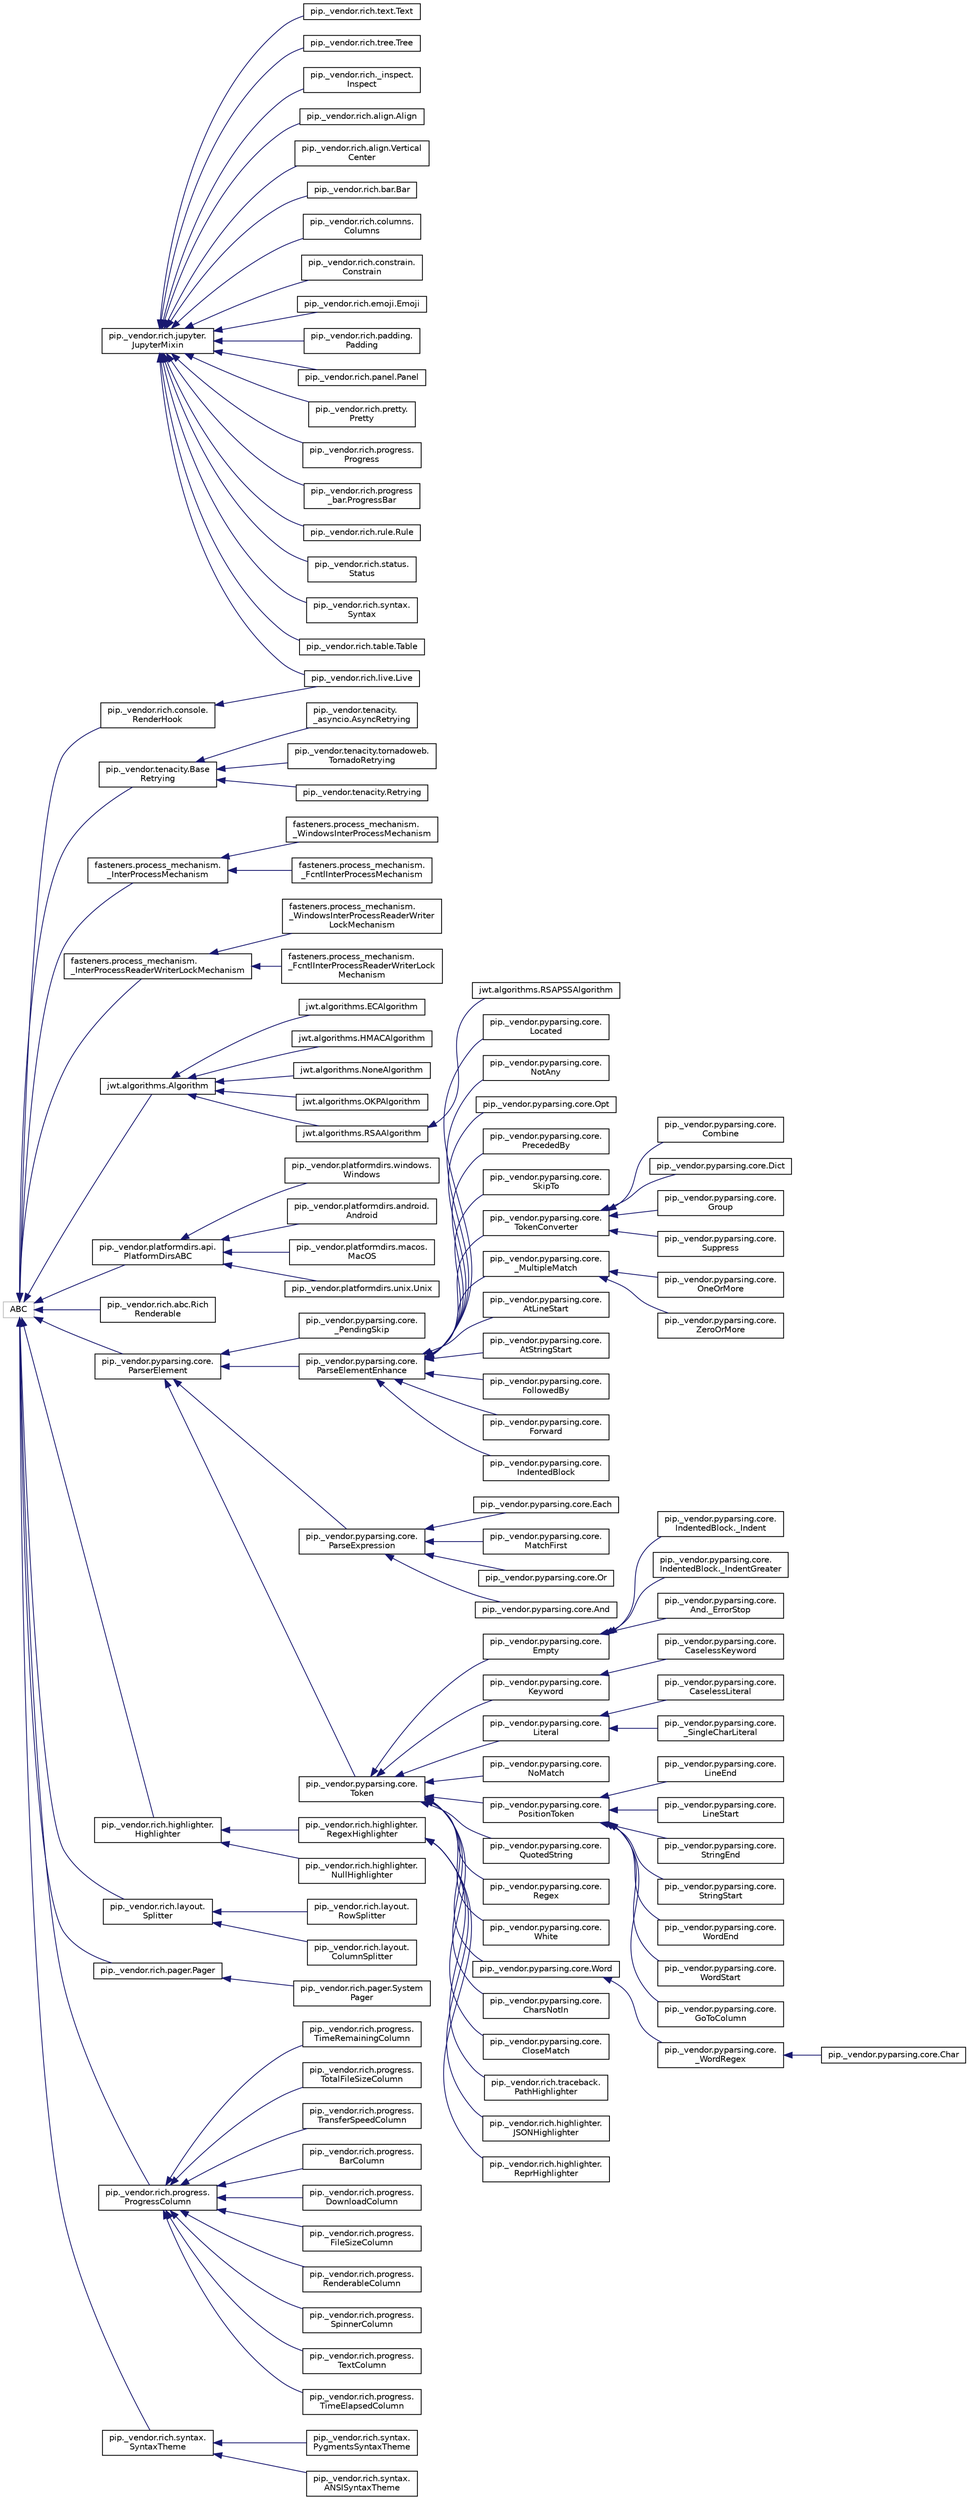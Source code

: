digraph "Graphical Class Hierarchy"
{
 // LATEX_PDF_SIZE
  edge [fontname="Helvetica",fontsize="10",labelfontname="Helvetica",labelfontsize="10"];
  node [fontname="Helvetica",fontsize="10",shape=record];
  rankdir="LR";
  Node0 [label="pip._vendor.rich.jupyter.\lJupyterMixin",height=0.2,width=0.4,color="black", fillcolor="white", style="filled",URL="$classpip_1_1__vendor_1_1rich_1_1jupyter_1_1JupyterMixin.html",tooltip=" "];
  Node0 -> Node1 [dir="back",color="midnightblue",fontsize="10",style="solid",fontname="Helvetica"];
  Node1 [label="pip._vendor.rich._inspect.\lInspect",height=0.2,width=0.4,color="black", fillcolor="white", style="filled",URL="$classpip_1_1__vendor_1_1rich_1_1__inspect_1_1Inspect.html",tooltip=" "];
  Node0 -> Node2 [dir="back",color="midnightblue",fontsize="10",style="solid",fontname="Helvetica"];
  Node2 [label="pip._vendor.rich.align.Align",height=0.2,width=0.4,color="black", fillcolor="white", style="filled",URL="$classpip_1_1__vendor_1_1rich_1_1align_1_1Align.html",tooltip=" "];
  Node0 -> Node3 [dir="back",color="midnightblue",fontsize="10",style="solid",fontname="Helvetica"];
  Node3 [label="pip._vendor.rich.align.Vertical\lCenter",height=0.2,width=0.4,color="black", fillcolor="white", style="filled",URL="$classpip_1_1__vendor_1_1rich_1_1align_1_1VerticalCenter.html",tooltip=" "];
  Node0 -> Node4 [dir="back",color="midnightblue",fontsize="10",style="solid",fontname="Helvetica"];
  Node4 [label="pip._vendor.rich.bar.Bar",height=0.2,width=0.4,color="black", fillcolor="white", style="filled",URL="$classpip_1_1__vendor_1_1rich_1_1bar_1_1Bar.html",tooltip=" "];
  Node0 -> Node5 [dir="back",color="midnightblue",fontsize="10",style="solid",fontname="Helvetica"];
  Node5 [label="pip._vendor.rich.columns.\lColumns",height=0.2,width=0.4,color="black", fillcolor="white", style="filled",URL="$classpip_1_1__vendor_1_1rich_1_1columns_1_1Columns.html",tooltip=" "];
  Node0 -> Node6 [dir="back",color="midnightblue",fontsize="10",style="solid",fontname="Helvetica"];
  Node6 [label="pip._vendor.rich.constrain.\lConstrain",height=0.2,width=0.4,color="black", fillcolor="white", style="filled",URL="$classpip_1_1__vendor_1_1rich_1_1constrain_1_1Constrain.html",tooltip=" "];
  Node0 -> Node7 [dir="back",color="midnightblue",fontsize="10",style="solid",fontname="Helvetica"];
  Node7 [label="pip._vendor.rich.emoji.Emoji",height=0.2,width=0.4,color="black", fillcolor="white", style="filled",URL="$classpip_1_1__vendor_1_1rich_1_1emoji_1_1Emoji.html",tooltip=" "];
  Node0 -> Node8 [dir="back",color="midnightblue",fontsize="10",style="solid",fontname="Helvetica"];
  Node8 [label="pip._vendor.rich.live.Live",height=0.2,width=0.4,color="black", fillcolor="white", style="filled",URL="$classpip_1_1__vendor_1_1rich_1_1live_1_1Live.html",tooltip=" "];
  Node0 -> Node9 [dir="back",color="midnightblue",fontsize="10",style="solid",fontname="Helvetica"];
  Node9 [label="pip._vendor.rich.padding.\lPadding",height=0.2,width=0.4,color="black", fillcolor="white", style="filled",URL="$classpip_1_1__vendor_1_1rich_1_1padding_1_1Padding.html",tooltip=" "];
  Node0 -> Node10 [dir="back",color="midnightblue",fontsize="10",style="solid",fontname="Helvetica"];
  Node10 [label="pip._vendor.rich.panel.Panel",height=0.2,width=0.4,color="black", fillcolor="white", style="filled",URL="$classpip_1_1__vendor_1_1rich_1_1panel_1_1Panel.html",tooltip=" "];
  Node0 -> Node11 [dir="back",color="midnightblue",fontsize="10",style="solid",fontname="Helvetica"];
  Node11 [label="pip._vendor.rich.pretty.\lPretty",height=0.2,width=0.4,color="black", fillcolor="white", style="filled",URL="$classpip_1_1__vendor_1_1rich_1_1pretty_1_1Pretty.html",tooltip=" "];
  Node0 -> Node12 [dir="back",color="midnightblue",fontsize="10",style="solid",fontname="Helvetica"];
  Node12 [label="pip._vendor.rich.progress.\lProgress",height=0.2,width=0.4,color="black", fillcolor="white", style="filled",URL="$classpip_1_1__vendor_1_1rich_1_1progress_1_1Progress.html",tooltip=" "];
  Node0 -> Node13 [dir="back",color="midnightblue",fontsize="10",style="solid",fontname="Helvetica"];
  Node13 [label="pip._vendor.rich.progress\l_bar.ProgressBar",height=0.2,width=0.4,color="black", fillcolor="white", style="filled",URL="$classpip_1_1__vendor_1_1rich_1_1progress__bar_1_1ProgressBar.html",tooltip=" "];
  Node0 -> Node14 [dir="back",color="midnightblue",fontsize="10",style="solid",fontname="Helvetica"];
  Node14 [label="pip._vendor.rich.rule.Rule",height=0.2,width=0.4,color="black", fillcolor="white", style="filled",URL="$classpip_1_1__vendor_1_1rich_1_1rule_1_1Rule.html",tooltip=" "];
  Node0 -> Node15 [dir="back",color="midnightblue",fontsize="10",style="solid",fontname="Helvetica"];
  Node15 [label="pip._vendor.rich.status.\lStatus",height=0.2,width=0.4,color="black", fillcolor="white", style="filled",URL="$classpip_1_1__vendor_1_1rich_1_1status_1_1Status.html",tooltip=" "];
  Node0 -> Node16 [dir="back",color="midnightblue",fontsize="10",style="solid",fontname="Helvetica"];
  Node16 [label="pip._vendor.rich.syntax.\lSyntax",height=0.2,width=0.4,color="black", fillcolor="white", style="filled",URL="$classpip_1_1__vendor_1_1rich_1_1syntax_1_1Syntax.html",tooltip=" "];
  Node0 -> Node17 [dir="back",color="midnightblue",fontsize="10",style="solid",fontname="Helvetica"];
  Node17 [label="pip._vendor.rich.table.Table",height=0.2,width=0.4,color="black", fillcolor="white", style="filled",URL="$classpip_1_1__vendor_1_1rich_1_1table_1_1Table.html",tooltip=" "];
  Node0 -> Node18 [dir="back",color="midnightblue",fontsize="10",style="solid",fontname="Helvetica"];
  Node18 [label="pip._vendor.rich.text.Text",height=0.2,width=0.4,color="black", fillcolor="white", style="filled",URL="$classpip_1_1__vendor_1_1rich_1_1text_1_1Text.html",tooltip=" "];
  Node0 -> Node19 [dir="back",color="midnightblue",fontsize="10",style="solid",fontname="Helvetica"];
  Node19 [label="pip._vendor.rich.tree.Tree",height=0.2,width=0.4,color="black", fillcolor="white", style="filled",URL="$classpip_1_1__vendor_1_1rich_1_1tree_1_1Tree.html",tooltip=" "];
  Node3301 [label="ABC",height=0.2,width=0.4,color="grey75", fillcolor="white", style="filled",tooltip=" "];
  Node3301 -> Node3302 [dir="back",color="midnightblue",fontsize="10",style="solid",fontname="Helvetica"];
  Node3302 [label="fasteners.process_mechanism.\l_InterProcessMechanism",height=0.2,width=0.4,color="black", fillcolor="white", style="filled",URL="$classfasteners_1_1process__mechanism_1_1__InterProcessMechanism.html",tooltip=" "];
  Node3302 -> Node3303 [dir="back",color="midnightblue",fontsize="10",style="solid",fontname="Helvetica"];
  Node3303 [label="fasteners.process_mechanism.\l_FcntlInterProcessMechanism",height=0.2,width=0.4,color="black", fillcolor="white", style="filled",URL="$classfasteners_1_1process__mechanism_1_1__FcntlInterProcessMechanism.html",tooltip=" "];
  Node3302 -> Node3304 [dir="back",color="midnightblue",fontsize="10",style="solid",fontname="Helvetica"];
  Node3304 [label="fasteners.process_mechanism.\l_WindowsInterProcessMechanism",height=0.2,width=0.4,color="black", fillcolor="white", style="filled",URL="$classfasteners_1_1process__mechanism_1_1__WindowsInterProcessMechanism.html",tooltip=" "];
  Node3301 -> Node3305 [dir="back",color="midnightblue",fontsize="10",style="solid",fontname="Helvetica"];
  Node3305 [label="fasteners.process_mechanism.\l_InterProcessReaderWriterLockMechanism",height=0.2,width=0.4,color="black", fillcolor="white", style="filled",URL="$classfasteners_1_1process__mechanism_1_1__InterProcessReaderWriterLockMechanism.html",tooltip=" "];
  Node3305 -> Node3306 [dir="back",color="midnightblue",fontsize="10",style="solid",fontname="Helvetica"];
  Node3306 [label="fasteners.process_mechanism.\l_FcntlInterProcessReaderWriterLock\lMechanism",height=0.2,width=0.4,color="black", fillcolor="white", style="filled",URL="$classfasteners_1_1process__mechanism_1_1__FcntlInterProcessReaderWriterLockMechanism.html",tooltip=" "];
  Node3305 -> Node3307 [dir="back",color="midnightblue",fontsize="10",style="solid",fontname="Helvetica"];
  Node3307 [label="fasteners.process_mechanism.\l_WindowsInterProcessReaderWriter\lLockMechanism",height=0.2,width=0.4,color="black", fillcolor="white", style="filled",URL="$classfasteners_1_1process__mechanism_1_1__WindowsInterProcessReaderWriterLockMechanism.html",tooltip=" "];
  Node3301 -> Node3308 [dir="back",color="midnightblue",fontsize="10",style="solid",fontname="Helvetica"];
  Node3308 [label="jwt.algorithms.Algorithm",height=0.2,width=0.4,color="black", fillcolor="white", style="filled",URL="$classjwt_1_1algorithms_1_1Algorithm.html",tooltip=" "];
  Node3308 -> Node3309 [dir="back",color="midnightblue",fontsize="10",style="solid",fontname="Helvetica"];
  Node3309 [label="jwt.algorithms.ECAlgorithm",height=0.2,width=0.4,color="black", fillcolor="white", style="filled",URL="$classjwt_1_1algorithms_1_1ECAlgorithm.html",tooltip=" "];
  Node3308 -> Node3310 [dir="back",color="midnightblue",fontsize="10",style="solid",fontname="Helvetica"];
  Node3310 [label="jwt.algorithms.HMACAlgorithm",height=0.2,width=0.4,color="black", fillcolor="white", style="filled",URL="$classjwt_1_1algorithms_1_1HMACAlgorithm.html",tooltip=" "];
  Node3308 -> Node3311 [dir="back",color="midnightblue",fontsize="10",style="solid",fontname="Helvetica"];
  Node3311 [label="jwt.algorithms.NoneAlgorithm",height=0.2,width=0.4,color="black", fillcolor="white", style="filled",URL="$classjwt_1_1algorithms_1_1NoneAlgorithm.html",tooltip=" "];
  Node3308 -> Node3312 [dir="back",color="midnightblue",fontsize="10",style="solid",fontname="Helvetica"];
  Node3312 [label="jwt.algorithms.OKPAlgorithm",height=0.2,width=0.4,color="black", fillcolor="white", style="filled",URL="$classjwt_1_1algorithms_1_1OKPAlgorithm.html",tooltip=" "];
  Node3308 -> Node3313 [dir="back",color="midnightblue",fontsize="10",style="solid",fontname="Helvetica"];
  Node3313 [label="jwt.algorithms.RSAAlgorithm",height=0.2,width=0.4,color="black", fillcolor="white", style="filled",URL="$classjwt_1_1algorithms_1_1RSAAlgorithm.html",tooltip=" "];
  Node3313 -> Node3314 [dir="back",color="midnightblue",fontsize="10",style="solid",fontname="Helvetica"];
  Node3314 [label="jwt.algorithms.RSAPSSAlgorithm",height=0.2,width=0.4,color="black", fillcolor="white", style="filled",URL="$classjwt_1_1algorithms_1_1RSAPSSAlgorithm.html",tooltip=" "];
  Node3301 -> Node3315 [dir="back",color="midnightblue",fontsize="10",style="solid",fontname="Helvetica"];
  Node3315 [label="pip._vendor.platformdirs.api.\lPlatformDirsABC",height=0.2,width=0.4,color="black", fillcolor="white", style="filled",URL="$classpip_1_1__vendor_1_1platformdirs_1_1api_1_1PlatformDirsABC.html",tooltip=" "];
  Node3315 -> Node3316 [dir="back",color="midnightblue",fontsize="10",style="solid",fontname="Helvetica"];
  Node3316 [label="pip._vendor.platformdirs.android.\lAndroid",height=0.2,width=0.4,color="black", fillcolor="white", style="filled",URL="$classpip_1_1__vendor_1_1platformdirs_1_1android_1_1Android.html",tooltip=" "];
  Node3315 -> Node3317 [dir="back",color="midnightblue",fontsize="10",style="solid",fontname="Helvetica"];
  Node3317 [label="pip._vendor.platformdirs.macos.\lMacOS",height=0.2,width=0.4,color="black", fillcolor="white", style="filled",URL="$classpip_1_1__vendor_1_1platformdirs_1_1macos_1_1MacOS.html",tooltip=" "];
  Node3315 -> Node3318 [dir="back",color="midnightblue",fontsize="10",style="solid",fontname="Helvetica"];
  Node3318 [label="pip._vendor.platformdirs.unix.Unix",height=0.2,width=0.4,color="black", fillcolor="white", style="filled",URL="$classpip_1_1__vendor_1_1platformdirs_1_1unix_1_1Unix.html",tooltip=" "];
  Node3315 -> Node3319 [dir="back",color="midnightblue",fontsize="10",style="solid",fontname="Helvetica"];
  Node3319 [label="pip._vendor.platformdirs.windows.\lWindows",height=0.2,width=0.4,color="black", fillcolor="white", style="filled",URL="$classpip_1_1__vendor_1_1platformdirs_1_1windows_1_1Windows.html",tooltip=" "];
  Node3301 -> Node3320 [dir="back",color="midnightblue",fontsize="10",style="solid",fontname="Helvetica"];
  Node3320 [label="pip._vendor.pyparsing.core.\lParserElement",height=0.2,width=0.4,color="black", fillcolor="white", style="filled",URL="$classpip_1_1__vendor_1_1pyparsing_1_1core_1_1ParserElement.html",tooltip=" "];
  Node3320 -> Node3321 [dir="back",color="midnightblue",fontsize="10",style="solid",fontname="Helvetica"];
  Node3321 [label="pip._vendor.pyparsing.core.\lParseElementEnhance",height=0.2,width=0.4,color="black", fillcolor="white", style="filled",URL="$classpip_1_1__vendor_1_1pyparsing_1_1core_1_1ParseElementEnhance.html",tooltip=" "];
  Node3321 -> Node3322 [dir="back",color="midnightblue",fontsize="10",style="solid",fontname="Helvetica"];
  Node3322 [label="pip._vendor.pyparsing.core.\lAtLineStart",height=0.2,width=0.4,color="black", fillcolor="white", style="filled",URL="$classpip_1_1__vendor_1_1pyparsing_1_1core_1_1AtLineStart.html",tooltip=" "];
  Node3321 -> Node3323 [dir="back",color="midnightblue",fontsize="10",style="solid",fontname="Helvetica"];
  Node3323 [label="pip._vendor.pyparsing.core.\lAtStringStart",height=0.2,width=0.4,color="black", fillcolor="white", style="filled",URL="$classpip_1_1__vendor_1_1pyparsing_1_1core_1_1AtStringStart.html",tooltip=" "];
  Node3321 -> Node3324 [dir="back",color="midnightblue",fontsize="10",style="solid",fontname="Helvetica"];
  Node3324 [label="pip._vendor.pyparsing.core.\lFollowedBy",height=0.2,width=0.4,color="black", fillcolor="white", style="filled",URL="$classpip_1_1__vendor_1_1pyparsing_1_1core_1_1FollowedBy.html",tooltip=" "];
  Node3321 -> Node3325 [dir="back",color="midnightblue",fontsize="10",style="solid",fontname="Helvetica"];
  Node3325 [label="pip._vendor.pyparsing.core.\lForward",height=0.2,width=0.4,color="black", fillcolor="white", style="filled",URL="$classpip_1_1__vendor_1_1pyparsing_1_1core_1_1Forward.html",tooltip=" "];
  Node3321 -> Node3326 [dir="back",color="midnightblue",fontsize="10",style="solid",fontname="Helvetica"];
  Node3326 [label="pip._vendor.pyparsing.core.\lIndentedBlock",height=0.2,width=0.4,color="black", fillcolor="white", style="filled",URL="$classpip_1_1__vendor_1_1pyparsing_1_1core_1_1IndentedBlock.html",tooltip=" "];
  Node3321 -> Node3327 [dir="back",color="midnightblue",fontsize="10",style="solid",fontname="Helvetica"];
  Node3327 [label="pip._vendor.pyparsing.core.\lLocated",height=0.2,width=0.4,color="black", fillcolor="white", style="filled",URL="$classpip_1_1__vendor_1_1pyparsing_1_1core_1_1Located.html",tooltip=" "];
  Node3321 -> Node3328 [dir="back",color="midnightblue",fontsize="10",style="solid",fontname="Helvetica"];
  Node3328 [label="pip._vendor.pyparsing.core.\lNotAny",height=0.2,width=0.4,color="black", fillcolor="white", style="filled",URL="$classpip_1_1__vendor_1_1pyparsing_1_1core_1_1NotAny.html",tooltip=" "];
  Node3321 -> Node3329 [dir="back",color="midnightblue",fontsize="10",style="solid",fontname="Helvetica"];
  Node3329 [label="pip._vendor.pyparsing.core.Opt",height=0.2,width=0.4,color="black", fillcolor="white", style="filled",URL="$classpip_1_1__vendor_1_1pyparsing_1_1core_1_1Opt.html",tooltip=" "];
  Node3321 -> Node3330 [dir="back",color="midnightblue",fontsize="10",style="solid",fontname="Helvetica"];
  Node3330 [label="pip._vendor.pyparsing.core.\lPrecededBy",height=0.2,width=0.4,color="black", fillcolor="white", style="filled",URL="$classpip_1_1__vendor_1_1pyparsing_1_1core_1_1PrecededBy.html",tooltip=" "];
  Node3321 -> Node3331 [dir="back",color="midnightblue",fontsize="10",style="solid",fontname="Helvetica"];
  Node3331 [label="pip._vendor.pyparsing.core.\lSkipTo",height=0.2,width=0.4,color="black", fillcolor="white", style="filled",URL="$classpip_1_1__vendor_1_1pyparsing_1_1core_1_1SkipTo.html",tooltip=" "];
  Node3321 -> Node3332 [dir="back",color="midnightblue",fontsize="10",style="solid",fontname="Helvetica"];
  Node3332 [label="pip._vendor.pyparsing.core.\lTokenConverter",height=0.2,width=0.4,color="black", fillcolor="white", style="filled",URL="$classpip_1_1__vendor_1_1pyparsing_1_1core_1_1TokenConverter.html",tooltip=" "];
  Node3332 -> Node3333 [dir="back",color="midnightblue",fontsize="10",style="solid",fontname="Helvetica"];
  Node3333 [label="pip._vendor.pyparsing.core.\lCombine",height=0.2,width=0.4,color="black", fillcolor="white", style="filled",URL="$classpip_1_1__vendor_1_1pyparsing_1_1core_1_1Combine.html",tooltip=" "];
  Node3332 -> Node3334 [dir="back",color="midnightblue",fontsize="10",style="solid",fontname="Helvetica"];
  Node3334 [label="pip._vendor.pyparsing.core.Dict",height=0.2,width=0.4,color="black", fillcolor="white", style="filled",URL="$classpip_1_1__vendor_1_1pyparsing_1_1core_1_1Dict.html",tooltip=" "];
  Node3332 -> Node3335 [dir="back",color="midnightblue",fontsize="10",style="solid",fontname="Helvetica"];
  Node3335 [label="pip._vendor.pyparsing.core.\lGroup",height=0.2,width=0.4,color="black", fillcolor="white", style="filled",URL="$classpip_1_1__vendor_1_1pyparsing_1_1core_1_1Group.html",tooltip=" "];
  Node3332 -> Node3336 [dir="back",color="midnightblue",fontsize="10",style="solid",fontname="Helvetica"];
  Node3336 [label="pip._vendor.pyparsing.core.\lSuppress",height=0.2,width=0.4,color="black", fillcolor="white", style="filled",URL="$classpip_1_1__vendor_1_1pyparsing_1_1core_1_1Suppress.html",tooltip=" "];
  Node3321 -> Node3337 [dir="back",color="midnightblue",fontsize="10",style="solid",fontname="Helvetica"];
  Node3337 [label="pip._vendor.pyparsing.core.\l_MultipleMatch",height=0.2,width=0.4,color="black", fillcolor="white", style="filled",URL="$classpip_1_1__vendor_1_1pyparsing_1_1core_1_1__MultipleMatch.html",tooltip=" "];
  Node3337 -> Node3338 [dir="back",color="midnightblue",fontsize="10",style="solid",fontname="Helvetica"];
  Node3338 [label="pip._vendor.pyparsing.core.\lOneOrMore",height=0.2,width=0.4,color="black", fillcolor="white", style="filled",URL="$classpip_1_1__vendor_1_1pyparsing_1_1core_1_1OneOrMore.html",tooltip=" "];
  Node3337 -> Node3339 [dir="back",color="midnightblue",fontsize="10",style="solid",fontname="Helvetica"];
  Node3339 [label="pip._vendor.pyparsing.core.\lZeroOrMore",height=0.2,width=0.4,color="black", fillcolor="white", style="filled",URL="$classpip_1_1__vendor_1_1pyparsing_1_1core_1_1ZeroOrMore.html",tooltip=" "];
  Node3320 -> Node3340 [dir="back",color="midnightblue",fontsize="10",style="solid",fontname="Helvetica"];
  Node3340 [label="pip._vendor.pyparsing.core.\lParseExpression",height=0.2,width=0.4,color="black", fillcolor="white", style="filled",URL="$classpip_1_1__vendor_1_1pyparsing_1_1core_1_1ParseExpression.html",tooltip=" "];
  Node3340 -> Node3341 [dir="back",color="midnightblue",fontsize="10",style="solid",fontname="Helvetica"];
  Node3341 [label="pip._vendor.pyparsing.core.And",height=0.2,width=0.4,color="black", fillcolor="white", style="filled",URL="$classpip_1_1__vendor_1_1pyparsing_1_1core_1_1And.html",tooltip=" "];
  Node3340 -> Node3342 [dir="back",color="midnightblue",fontsize="10",style="solid",fontname="Helvetica"];
  Node3342 [label="pip._vendor.pyparsing.core.Each",height=0.2,width=0.4,color="black", fillcolor="white", style="filled",URL="$classpip_1_1__vendor_1_1pyparsing_1_1core_1_1Each.html",tooltip=" "];
  Node3340 -> Node3343 [dir="back",color="midnightblue",fontsize="10",style="solid",fontname="Helvetica"];
  Node3343 [label="pip._vendor.pyparsing.core.\lMatchFirst",height=0.2,width=0.4,color="black", fillcolor="white", style="filled",URL="$classpip_1_1__vendor_1_1pyparsing_1_1core_1_1MatchFirst.html",tooltip=" "];
  Node3340 -> Node3344 [dir="back",color="midnightblue",fontsize="10",style="solid",fontname="Helvetica"];
  Node3344 [label="pip._vendor.pyparsing.core.Or",height=0.2,width=0.4,color="black", fillcolor="white", style="filled",URL="$classpip_1_1__vendor_1_1pyparsing_1_1core_1_1Or.html",tooltip=" "];
  Node3320 -> Node3345 [dir="back",color="midnightblue",fontsize="10",style="solid",fontname="Helvetica"];
  Node3345 [label="pip._vendor.pyparsing.core.\lToken",height=0.2,width=0.4,color="black", fillcolor="white", style="filled",URL="$classpip_1_1__vendor_1_1pyparsing_1_1core_1_1Token.html",tooltip=" "];
  Node3345 -> Node3346 [dir="back",color="midnightblue",fontsize="10",style="solid",fontname="Helvetica"];
  Node3346 [label="pip._vendor.pyparsing.core.\lCharsNotIn",height=0.2,width=0.4,color="black", fillcolor="white", style="filled",URL="$classpip_1_1__vendor_1_1pyparsing_1_1core_1_1CharsNotIn.html",tooltip=" "];
  Node3345 -> Node3347 [dir="back",color="midnightblue",fontsize="10",style="solid",fontname="Helvetica"];
  Node3347 [label="pip._vendor.pyparsing.core.\lCloseMatch",height=0.2,width=0.4,color="black", fillcolor="white", style="filled",URL="$classpip_1_1__vendor_1_1pyparsing_1_1core_1_1CloseMatch.html",tooltip=" "];
  Node3345 -> Node3348 [dir="back",color="midnightblue",fontsize="10",style="solid",fontname="Helvetica"];
  Node3348 [label="pip._vendor.pyparsing.core.\lEmpty",height=0.2,width=0.4,color="black", fillcolor="white", style="filled",URL="$classpip_1_1__vendor_1_1pyparsing_1_1core_1_1Empty.html",tooltip=" "];
  Node3348 -> Node3349 [dir="back",color="midnightblue",fontsize="10",style="solid",fontname="Helvetica"];
  Node3349 [label="pip._vendor.pyparsing.core.\lAnd._ErrorStop",height=0.2,width=0.4,color="black", fillcolor="white", style="filled",URL="$classpip_1_1__vendor_1_1pyparsing_1_1core_1_1And_1_1__ErrorStop.html",tooltip=" "];
  Node3348 -> Node3350 [dir="back",color="midnightblue",fontsize="10",style="solid",fontname="Helvetica"];
  Node3350 [label="pip._vendor.pyparsing.core.\lIndentedBlock._Indent",height=0.2,width=0.4,color="black", fillcolor="white", style="filled",URL="$classpip_1_1__vendor_1_1pyparsing_1_1core_1_1IndentedBlock_1_1__Indent.html",tooltip=" "];
  Node3348 -> Node3351 [dir="back",color="midnightblue",fontsize="10",style="solid",fontname="Helvetica"];
  Node3351 [label="pip._vendor.pyparsing.core.\lIndentedBlock._IndentGreater",height=0.2,width=0.4,color="black", fillcolor="white", style="filled",URL="$classpip_1_1__vendor_1_1pyparsing_1_1core_1_1IndentedBlock_1_1__IndentGreater.html",tooltip=" "];
  Node3345 -> Node3352 [dir="back",color="midnightblue",fontsize="10",style="solid",fontname="Helvetica"];
  Node3352 [label="pip._vendor.pyparsing.core.\lKeyword",height=0.2,width=0.4,color="black", fillcolor="white", style="filled",URL="$classpip_1_1__vendor_1_1pyparsing_1_1core_1_1Keyword.html",tooltip=" "];
  Node3352 -> Node3353 [dir="back",color="midnightblue",fontsize="10",style="solid",fontname="Helvetica"];
  Node3353 [label="pip._vendor.pyparsing.core.\lCaselessKeyword",height=0.2,width=0.4,color="black", fillcolor="white", style="filled",URL="$classpip_1_1__vendor_1_1pyparsing_1_1core_1_1CaselessKeyword.html",tooltip=" "];
  Node3345 -> Node3354 [dir="back",color="midnightblue",fontsize="10",style="solid",fontname="Helvetica"];
  Node3354 [label="pip._vendor.pyparsing.core.\lLiteral",height=0.2,width=0.4,color="black", fillcolor="white", style="filled",URL="$classpip_1_1__vendor_1_1pyparsing_1_1core_1_1Literal.html",tooltip=" "];
  Node3354 -> Node3355 [dir="back",color="midnightblue",fontsize="10",style="solid",fontname="Helvetica"];
  Node3355 [label="pip._vendor.pyparsing.core.\lCaselessLiteral",height=0.2,width=0.4,color="black", fillcolor="white", style="filled",URL="$classpip_1_1__vendor_1_1pyparsing_1_1core_1_1CaselessLiteral.html",tooltip=" "];
  Node3354 -> Node3356 [dir="back",color="midnightblue",fontsize="10",style="solid",fontname="Helvetica"];
  Node3356 [label="pip._vendor.pyparsing.core.\l_SingleCharLiteral",height=0.2,width=0.4,color="black", fillcolor="white", style="filled",URL="$classpip_1_1__vendor_1_1pyparsing_1_1core_1_1__SingleCharLiteral.html",tooltip=" "];
  Node3345 -> Node3357 [dir="back",color="midnightblue",fontsize="10",style="solid",fontname="Helvetica"];
  Node3357 [label="pip._vendor.pyparsing.core.\lNoMatch",height=0.2,width=0.4,color="black", fillcolor="white", style="filled",URL="$classpip_1_1__vendor_1_1pyparsing_1_1core_1_1NoMatch.html",tooltip=" "];
  Node3345 -> Node3358 [dir="back",color="midnightblue",fontsize="10",style="solid",fontname="Helvetica"];
  Node3358 [label="pip._vendor.pyparsing.core.\lPositionToken",height=0.2,width=0.4,color="black", fillcolor="white", style="filled",URL="$classpip_1_1__vendor_1_1pyparsing_1_1core_1_1PositionToken.html",tooltip=" "];
  Node3358 -> Node3359 [dir="back",color="midnightblue",fontsize="10",style="solid",fontname="Helvetica"];
  Node3359 [label="pip._vendor.pyparsing.core.\lGoToColumn",height=0.2,width=0.4,color="black", fillcolor="white", style="filled",URL="$classpip_1_1__vendor_1_1pyparsing_1_1core_1_1GoToColumn.html",tooltip=" "];
  Node3358 -> Node3360 [dir="back",color="midnightblue",fontsize="10",style="solid",fontname="Helvetica"];
  Node3360 [label="pip._vendor.pyparsing.core.\lLineEnd",height=0.2,width=0.4,color="black", fillcolor="white", style="filled",URL="$classpip_1_1__vendor_1_1pyparsing_1_1core_1_1LineEnd.html",tooltip=" "];
  Node3358 -> Node3361 [dir="back",color="midnightblue",fontsize="10",style="solid",fontname="Helvetica"];
  Node3361 [label="pip._vendor.pyparsing.core.\lLineStart",height=0.2,width=0.4,color="black", fillcolor="white", style="filled",URL="$classpip_1_1__vendor_1_1pyparsing_1_1core_1_1LineStart.html",tooltip=" "];
  Node3358 -> Node3362 [dir="back",color="midnightblue",fontsize="10",style="solid",fontname="Helvetica"];
  Node3362 [label="pip._vendor.pyparsing.core.\lStringEnd",height=0.2,width=0.4,color="black", fillcolor="white", style="filled",URL="$classpip_1_1__vendor_1_1pyparsing_1_1core_1_1StringEnd.html",tooltip=" "];
  Node3358 -> Node3363 [dir="back",color="midnightblue",fontsize="10",style="solid",fontname="Helvetica"];
  Node3363 [label="pip._vendor.pyparsing.core.\lStringStart",height=0.2,width=0.4,color="black", fillcolor="white", style="filled",URL="$classpip_1_1__vendor_1_1pyparsing_1_1core_1_1StringStart.html",tooltip=" "];
  Node3358 -> Node3364 [dir="back",color="midnightblue",fontsize="10",style="solid",fontname="Helvetica"];
  Node3364 [label="pip._vendor.pyparsing.core.\lWordEnd",height=0.2,width=0.4,color="black", fillcolor="white", style="filled",URL="$classpip_1_1__vendor_1_1pyparsing_1_1core_1_1WordEnd.html",tooltip=" "];
  Node3358 -> Node3365 [dir="back",color="midnightblue",fontsize="10",style="solid",fontname="Helvetica"];
  Node3365 [label="pip._vendor.pyparsing.core.\lWordStart",height=0.2,width=0.4,color="black", fillcolor="white", style="filled",URL="$classpip_1_1__vendor_1_1pyparsing_1_1core_1_1WordStart.html",tooltip=" "];
  Node3345 -> Node3366 [dir="back",color="midnightblue",fontsize="10",style="solid",fontname="Helvetica"];
  Node3366 [label="pip._vendor.pyparsing.core.\lQuotedString",height=0.2,width=0.4,color="black", fillcolor="white", style="filled",URL="$classpip_1_1__vendor_1_1pyparsing_1_1core_1_1QuotedString.html",tooltip=" "];
  Node3345 -> Node3367 [dir="back",color="midnightblue",fontsize="10",style="solid",fontname="Helvetica"];
  Node3367 [label="pip._vendor.pyparsing.core.\lRegex",height=0.2,width=0.4,color="black", fillcolor="white", style="filled",URL="$classpip_1_1__vendor_1_1pyparsing_1_1core_1_1Regex.html",tooltip=" "];
  Node3345 -> Node3368 [dir="back",color="midnightblue",fontsize="10",style="solid",fontname="Helvetica"];
  Node3368 [label="pip._vendor.pyparsing.core.\lWhite",height=0.2,width=0.4,color="black", fillcolor="white", style="filled",URL="$classpip_1_1__vendor_1_1pyparsing_1_1core_1_1White.html",tooltip=" "];
  Node3345 -> Node3369 [dir="back",color="midnightblue",fontsize="10",style="solid",fontname="Helvetica"];
  Node3369 [label="pip._vendor.pyparsing.core.Word",height=0.2,width=0.4,color="black", fillcolor="white", style="filled",URL="$classpip_1_1__vendor_1_1pyparsing_1_1core_1_1Word.html",tooltip=" "];
  Node3369 -> Node3370 [dir="back",color="midnightblue",fontsize="10",style="solid",fontname="Helvetica"];
  Node3370 [label="pip._vendor.pyparsing.core.\l_WordRegex",height=0.2,width=0.4,color="black", fillcolor="white", style="filled",URL="$classpip_1_1__vendor_1_1pyparsing_1_1core_1_1__WordRegex.html",tooltip=" "];
  Node3370 -> Node3371 [dir="back",color="midnightblue",fontsize="10",style="solid",fontname="Helvetica"];
  Node3371 [label="pip._vendor.pyparsing.core.Char",height=0.2,width=0.4,color="black", fillcolor="white", style="filled",URL="$classpip_1_1__vendor_1_1pyparsing_1_1core_1_1Char.html",tooltip=" "];
  Node3320 -> Node3372 [dir="back",color="midnightblue",fontsize="10",style="solid",fontname="Helvetica"];
  Node3372 [label="pip._vendor.pyparsing.core.\l_PendingSkip",height=0.2,width=0.4,color="black", fillcolor="white", style="filled",URL="$classpip_1_1__vendor_1_1pyparsing_1_1core_1_1__PendingSkip.html",tooltip=" "];
  Node3301 -> Node3373 [dir="back",color="midnightblue",fontsize="10",style="solid",fontname="Helvetica"];
  Node3373 [label="pip._vendor.rich.abc.Rich\lRenderable",height=0.2,width=0.4,color="black", fillcolor="white", style="filled",URL="$classpip_1_1__vendor_1_1rich_1_1abc_1_1RichRenderable.html",tooltip=" "];
  Node3301 -> Node3374 [dir="back",color="midnightblue",fontsize="10",style="solid",fontname="Helvetica"];
  Node3374 [label="pip._vendor.rich.console.\lRenderHook",height=0.2,width=0.4,color="black", fillcolor="white", style="filled",URL="$classpip_1_1__vendor_1_1rich_1_1console_1_1RenderHook.html",tooltip=" "];
  Node3374 -> Node8 [dir="back",color="midnightblue",fontsize="10",style="solid",fontname="Helvetica"];
  Node3301 -> Node3375 [dir="back",color="midnightblue",fontsize="10",style="solid",fontname="Helvetica"];
  Node3375 [label="pip._vendor.rich.highlighter.\lHighlighter",height=0.2,width=0.4,color="black", fillcolor="white", style="filled",URL="$classpip_1_1__vendor_1_1rich_1_1highlighter_1_1Highlighter.html",tooltip=" "];
  Node3375 -> Node3376 [dir="back",color="midnightblue",fontsize="10",style="solid",fontname="Helvetica"];
  Node3376 [label="pip._vendor.rich.highlighter.\lNullHighlighter",height=0.2,width=0.4,color="black", fillcolor="white", style="filled",URL="$classpip_1_1__vendor_1_1rich_1_1highlighter_1_1NullHighlighter.html",tooltip=" "];
  Node3375 -> Node3377 [dir="back",color="midnightblue",fontsize="10",style="solid",fontname="Helvetica"];
  Node3377 [label="pip._vendor.rich.highlighter.\lRegexHighlighter",height=0.2,width=0.4,color="black", fillcolor="white", style="filled",URL="$classpip_1_1__vendor_1_1rich_1_1highlighter_1_1RegexHighlighter.html",tooltip=" "];
  Node3377 -> Node3378 [dir="back",color="midnightblue",fontsize="10",style="solid",fontname="Helvetica"];
  Node3378 [label="pip._vendor.rich.highlighter.\lJSONHighlighter",height=0.2,width=0.4,color="black", fillcolor="white", style="filled",URL="$classpip_1_1__vendor_1_1rich_1_1highlighter_1_1JSONHighlighter.html",tooltip=" "];
  Node3377 -> Node3379 [dir="back",color="midnightblue",fontsize="10",style="solid",fontname="Helvetica"];
  Node3379 [label="pip._vendor.rich.highlighter.\lReprHighlighter",height=0.2,width=0.4,color="black", fillcolor="white", style="filled",URL="$classpip_1_1__vendor_1_1rich_1_1highlighter_1_1ReprHighlighter.html",tooltip=" "];
  Node3377 -> Node3380 [dir="back",color="midnightblue",fontsize="10",style="solid",fontname="Helvetica"];
  Node3380 [label="pip._vendor.rich.traceback.\lPathHighlighter",height=0.2,width=0.4,color="black", fillcolor="white", style="filled",URL="$classpip_1_1__vendor_1_1rich_1_1traceback_1_1PathHighlighter.html",tooltip=" "];
  Node3301 -> Node3381 [dir="back",color="midnightblue",fontsize="10",style="solid",fontname="Helvetica"];
  Node3381 [label="pip._vendor.rich.layout.\lSplitter",height=0.2,width=0.4,color="black", fillcolor="white", style="filled",URL="$classpip_1_1__vendor_1_1rich_1_1layout_1_1Splitter.html",tooltip=" "];
  Node3381 -> Node3382 [dir="back",color="midnightblue",fontsize="10",style="solid",fontname="Helvetica"];
  Node3382 [label="pip._vendor.rich.layout.\lColumnSplitter",height=0.2,width=0.4,color="black", fillcolor="white", style="filled",URL="$classpip_1_1__vendor_1_1rich_1_1layout_1_1ColumnSplitter.html",tooltip=" "];
  Node3381 -> Node3383 [dir="back",color="midnightblue",fontsize="10",style="solid",fontname="Helvetica"];
  Node3383 [label="pip._vendor.rich.layout.\lRowSplitter",height=0.2,width=0.4,color="black", fillcolor="white", style="filled",URL="$classpip_1_1__vendor_1_1rich_1_1layout_1_1RowSplitter.html",tooltip=" "];
  Node3301 -> Node3384 [dir="back",color="midnightblue",fontsize="10",style="solid",fontname="Helvetica"];
  Node3384 [label="pip._vendor.rich.pager.Pager",height=0.2,width=0.4,color="black", fillcolor="white", style="filled",URL="$classpip_1_1__vendor_1_1rich_1_1pager_1_1Pager.html",tooltip=" "];
  Node3384 -> Node3385 [dir="back",color="midnightblue",fontsize="10",style="solid",fontname="Helvetica"];
  Node3385 [label="pip._vendor.rich.pager.System\lPager",height=0.2,width=0.4,color="black", fillcolor="white", style="filled",URL="$classpip_1_1__vendor_1_1rich_1_1pager_1_1SystemPager.html",tooltip=" "];
  Node3301 -> Node3386 [dir="back",color="midnightblue",fontsize="10",style="solid",fontname="Helvetica"];
  Node3386 [label="pip._vendor.rich.progress.\lProgressColumn",height=0.2,width=0.4,color="black", fillcolor="white", style="filled",URL="$classpip_1_1__vendor_1_1rich_1_1progress_1_1ProgressColumn.html",tooltip=" "];
  Node3386 -> Node3387 [dir="back",color="midnightblue",fontsize="10",style="solid",fontname="Helvetica"];
  Node3387 [label="pip._vendor.rich.progress.\lBarColumn",height=0.2,width=0.4,color="black", fillcolor="white", style="filled",URL="$classpip_1_1__vendor_1_1rich_1_1progress_1_1BarColumn.html",tooltip=" "];
  Node3386 -> Node3388 [dir="back",color="midnightblue",fontsize="10",style="solid",fontname="Helvetica"];
  Node3388 [label="pip._vendor.rich.progress.\lDownloadColumn",height=0.2,width=0.4,color="black", fillcolor="white", style="filled",URL="$classpip_1_1__vendor_1_1rich_1_1progress_1_1DownloadColumn.html",tooltip=" "];
  Node3386 -> Node3389 [dir="back",color="midnightblue",fontsize="10",style="solid",fontname="Helvetica"];
  Node3389 [label="pip._vendor.rich.progress.\lFileSizeColumn",height=0.2,width=0.4,color="black", fillcolor="white", style="filled",URL="$classpip_1_1__vendor_1_1rich_1_1progress_1_1FileSizeColumn.html",tooltip=" "];
  Node3386 -> Node3390 [dir="back",color="midnightblue",fontsize="10",style="solid",fontname="Helvetica"];
  Node3390 [label="pip._vendor.rich.progress.\lRenderableColumn",height=0.2,width=0.4,color="black", fillcolor="white", style="filled",URL="$classpip_1_1__vendor_1_1rich_1_1progress_1_1RenderableColumn.html",tooltip=" "];
  Node3386 -> Node3391 [dir="back",color="midnightblue",fontsize="10",style="solid",fontname="Helvetica"];
  Node3391 [label="pip._vendor.rich.progress.\lSpinnerColumn",height=0.2,width=0.4,color="black", fillcolor="white", style="filled",URL="$classpip_1_1__vendor_1_1rich_1_1progress_1_1SpinnerColumn.html",tooltip=" "];
  Node3386 -> Node3392 [dir="back",color="midnightblue",fontsize="10",style="solid",fontname="Helvetica"];
  Node3392 [label="pip._vendor.rich.progress.\lTextColumn",height=0.2,width=0.4,color="black", fillcolor="white", style="filled",URL="$classpip_1_1__vendor_1_1rich_1_1progress_1_1TextColumn.html",tooltip=" "];
  Node3386 -> Node3393 [dir="back",color="midnightblue",fontsize="10",style="solid",fontname="Helvetica"];
  Node3393 [label="pip._vendor.rich.progress.\lTimeElapsedColumn",height=0.2,width=0.4,color="black", fillcolor="white", style="filled",URL="$classpip_1_1__vendor_1_1rich_1_1progress_1_1TimeElapsedColumn.html",tooltip=" "];
  Node3386 -> Node3394 [dir="back",color="midnightblue",fontsize="10",style="solid",fontname="Helvetica"];
  Node3394 [label="pip._vendor.rich.progress.\lTimeRemainingColumn",height=0.2,width=0.4,color="black", fillcolor="white", style="filled",URL="$classpip_1_1__vendor_1_1rich_1_1progress_1_1TimeRemainingColumn.html",tooltip=" "];
  Node3386 -> Node3395 [dir="back",color="midnightblue",fontsize="10",style="solid",fontname="Helvetica"];
  Node3395 [label="pip._vendor.rich.progress.\lTotalFileSizeColumn",height=0.2,width=0.4,color="black", fillcolor="white", style="filled",URL="$classpip_1_1__vendor_1_1rich_1_1progress_1_1TotalFileSizeColumn.html",tooltip=" "];
  Node3386 -> Node3396 [dir="back",color="midnightblue",fontsize="10",style="solid",fontname="Helvetica"];
  Node3396 [label="pip._vendor.rich.progress.\lTransferSpeedColumn",height=0.2,width=0.4,color="black", fillcolor="white", style="filled",URL="$classpip_1_1__vendor_1_1rich_1_1progress_1_1TransferSpeedColumn.html",tooltip=" "];
  Node3301 -> Node3397 [dir="back",color="midnightblue",fontsize="10",style="solid",fontname="Helvetica"];
  Node3397 [label="pip._vendor.rich.syntax.\lSyntaxTheme",height=0.2,width=0.4,color="black", fillcolor="white", style="filled",URL="$classpip_1_1__vendor_1_1rich_1_1syntax_1_1SyntaxTheme.html",tooltip=" "];
  Node3397 -> Node3398 [dir="back",color="midnightblue",fontsize="10",style="solid",fontname="Helvetica"];
  Node3398 [label="pip._vendor.rich.syntax.\lANSISyntaxTheme",height=0.2,width=0.4,color="black", fillcolor="white", style="filled",URL="$classpip_1_1__vendor_1_1rich_1_1syntax_1_1ANSISyntaxTheme.html",tooltip=" "];
  Node3397 -> Node3399 [dir="back",color="midnightblue",fontsize="10",style="solid",fontname="Helvetica"];
  Node3399 [label="pip._vendor.rich.syntax.\lPygmentsSyntaxTheme",height=0.2,width=0.4,color="black", fillcolor="white", style="filled",URL="$classpip_1_1__vendor_1_1rich_1_1syntax_1_1PygmentsSyntaxTheme.html",tooltip=" "];
  Node3301 -> Node3400 [dir="back",color="midnightblue",fontsize="10",style="solid",fontname="Helvetica"];
  Node3400 [label="pip._vendor.tenacity.Base\lRetrying",height=0.2,width=0.4,color="black", fillcolor="white", style="filled",URL="$classpip_1_1__vendor_1_1tenacity_1_1BaseRetrying.html",tooltip=" "];
  Node3400 -> Node3401 [dir="back",color="midnightblue",fontsize="10",style="solid",fontname="Helvetica"];
  Node3401 [label="pip._vendor.tenacity.Retrying",height=0.2,width=0.4,color="black", fillcolor="white", style="filled",URL="$classpip_1_1__vendor_1_1tenacity_1_1Retrying.html",tooltip=" "];
  Node3400 -> Node3402 [dir="back",color="midnightblue",fontsize="10",style="solid",fontname="Helvetica"];
  Node3402 [label="pip._vendor.tenacity.\l_asyncio.AsyncRetrying",height=0.2,width=0.4,color="black", fillcolor="white", style="filled",URL="$classpip_1_1__vendor_1_1tenacity_1_1__asyncio_1_1AsyncRetrying.html",tooltip=" "];
  Node3400 -> Node3403 [dir="back",color="midnightblue",fontsize="10",style="solid",fontname="Helvetica"];
  Node3403 [label="pip._vendor.tenacity.tornadoweb.\lTornadoRetrying",height=0.2,width=0.4,color="black", fillcolor="white", style="filled",URL="$classpip_1_1__vendor_1_1tenacity_1_1tornadoweb_1_1TornadoRetrying.html",tooltip=" "];
}
